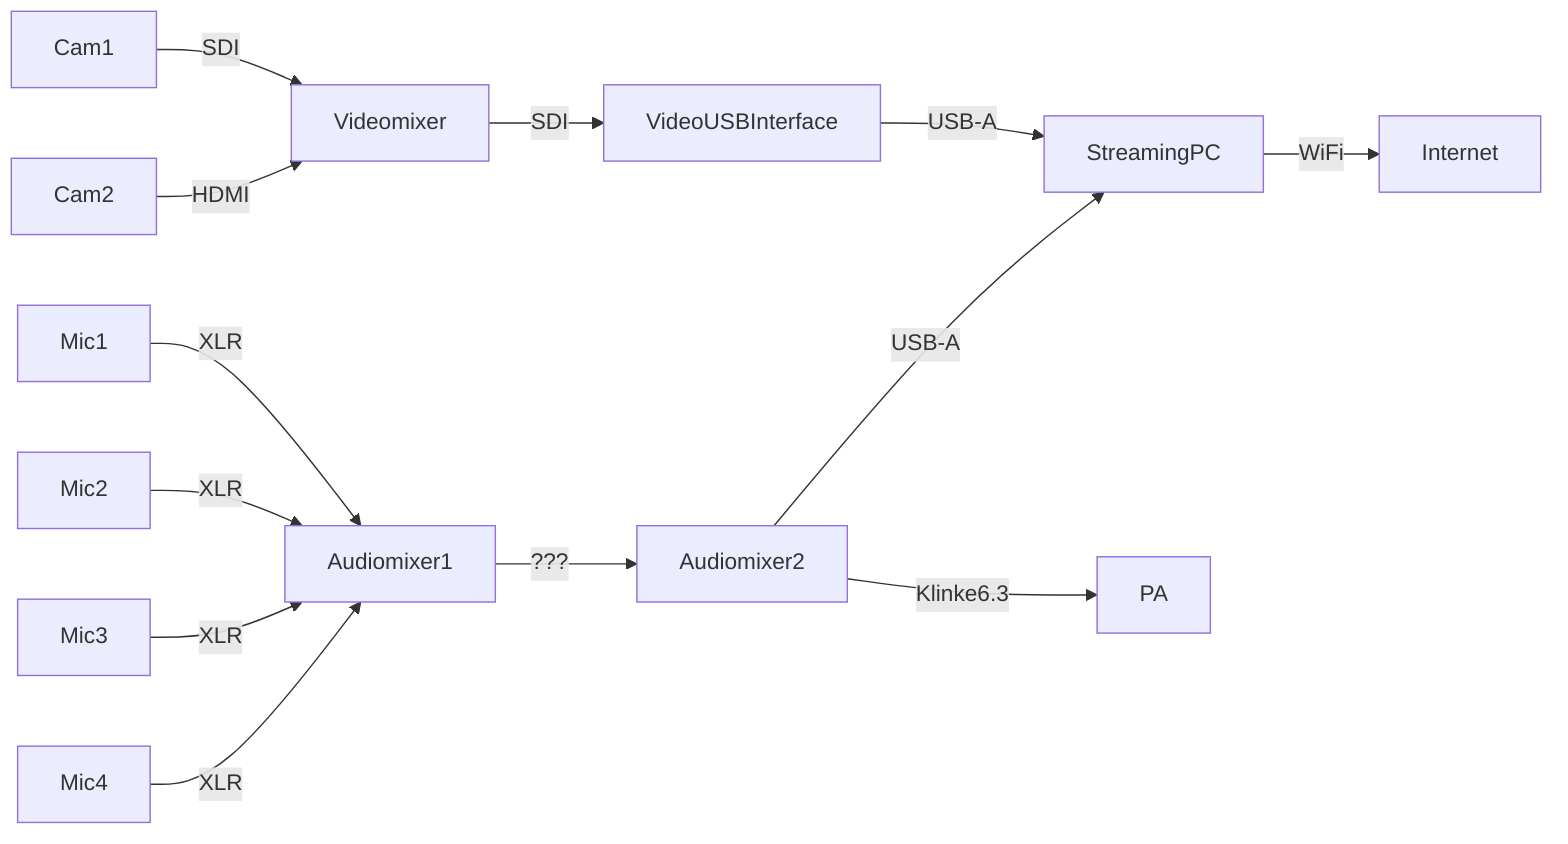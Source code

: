 graph LR;
    Cam1-->|SDI|Videomixer;
    Cam2-->|HDMI|Videomixer;
    Mic1-->|XLR|Audiomixer1;
    Mic2-->|XLR|Audiomixer1;
    Mic3-->|XLR|Audiomixer1;
    Mic4-->|XLR|Audiomixer1;
    Videomixer-->|SDI|VideoUSBInterface;
    VideoUSBInterface-->|USB-A|StreamingPC;
    Audiomixer1-->|???|Audiomixer2
    Audiomixer2-->|USB-A|StreamingPC;
    Audiomixer2-->|Klinke6.3|PA;
    StreamingPC-->|WiFi|Internet;